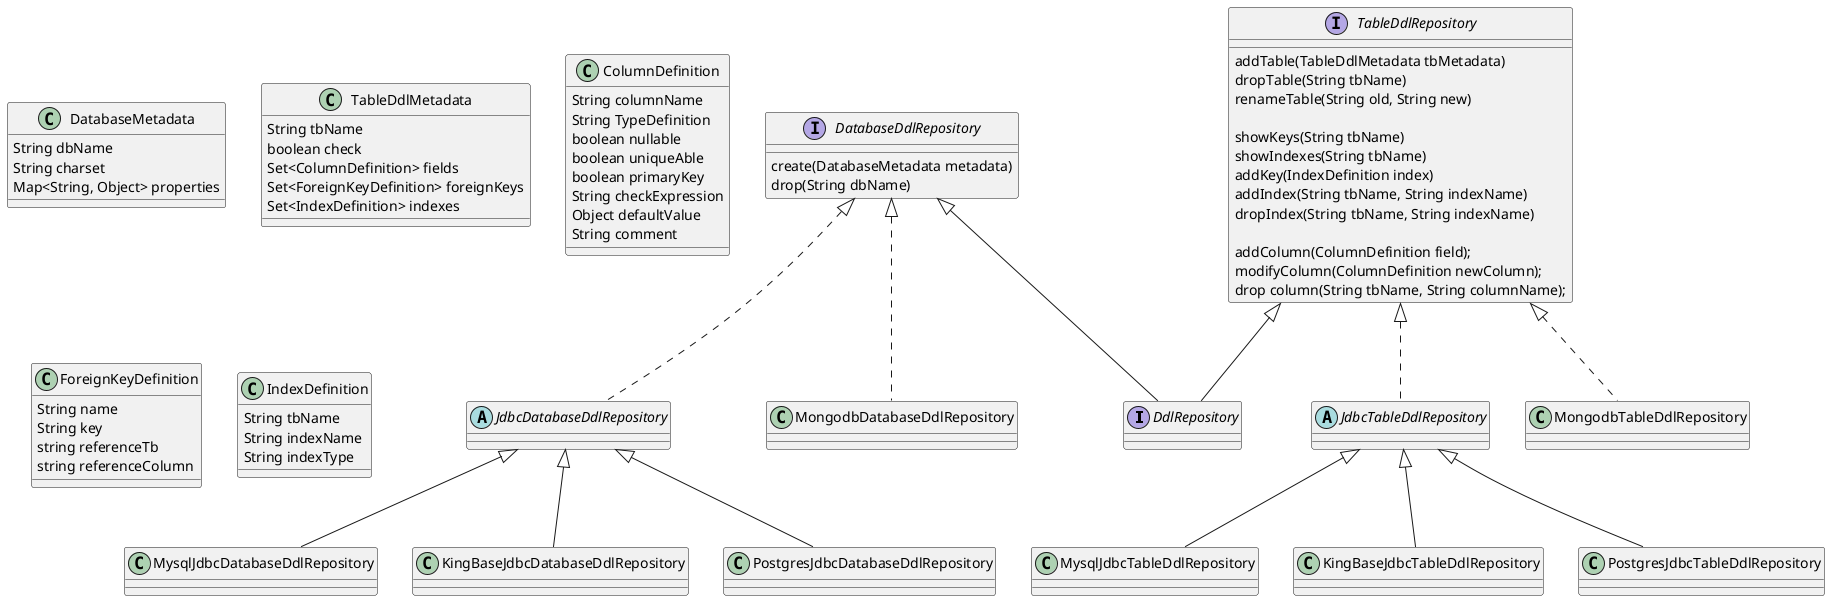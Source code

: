 @startuml
'https://plantuml.com/class-diagram

Interface DdlRepository extends DatabaseDdlRepository, TableDdlRepository{
}

Interface DatabaseDdlRepository {
    create(DatabaseMetadata metadata)
    drop(String dbName)
}

abstract class JdbcDatabaseDdlRepository implements DatabaseDdlRepository {
}

class MysqlJdbcDatabaseDdlRepository extends JdbcDatabaseDdlRepository {}
class KingBaseJdbcDatabaseDdlRepository extends JdbcDatabaseDdlRepository {}
class PostgresJdbcDatabaseDdlRepository extends JdbcDatabaseDdlRepository {}
class MongodbDatabaseDdlRepository implements DatabaseDdlRepository {}

Interface TableDdlRepository {
    addTable(TableDdlMetadata tbMetadata)
    dropTable(String tbName)
    renameTable(String old, String new)

    showKeys(String tbName)
    showIndexes(String tbName)
    addKey(IndexDefinition index)
    addIndex(String tbName, String indexName)
    dropIndex(String tbName, String indexName)

    addColumn(ColumnDefinition field);
    modifyColumn(ColumnDefinition newColumn);
    drop column(String tbName, String columnName);
}

abstract class JdbcTableDdlRepository implements TableDdlRepository {
}

class MysqlJdbcTableDdlRepository extends JdbcTableDdlRepository {}
class KingBaseJdbcTableDdlRepository extends JdbcTableDdlRepository {}
class PostgresJdbcTableDdlRepository extends JdbcTableDdlRepository {}
class MongodbTableDdlRepository implements TableDdlRepository {}

class DatabaseMetadata {
    String dbName
    String charset
    Map<String, Object> properties
}

class TableDdlMetadata {
    String tbName
    boolean check
    Set<ColumnDefinition> fields
    Set<ForeignKeyDefinition> foreignKeys
    Set<IndexDefinition> indexes
}

class ColumnDefinition{
    String columnName
    String TypeDefinition
    boolean nullable
    boolean uniqueAble
    boolean primaryKey
    String checkExpression
    Object defaultValue
    String comment
}

class ForeignKeyDefinition{
    String name
    String key
    string referenceTb
    string referenceColumn
}

class IndexDefinition{
    String tbName
    String indexName
    String indexType
}
@enduml